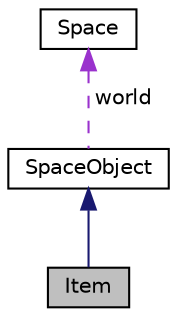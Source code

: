 digraph "Item"
{
  edge [fontname="Helvetica",fontsize="10",labelfontname="Helvetica",labelfontsize="10"];
  node [fontname="Helvetica",fontsize="10",shape=record];
  Node4 [label="Item",height=0.2,width=0.4,color="black", fillcolor="grey75", style="filled", fontcolor="black"];
  Node5 -> Node4 [dir="back",color="midnightblue",fontsize="10",style="solid",fontname="Helvetica"];
  Node5 [label="SpaceObject",height=0.2,width=0.4,color="black", fillcolor="white", style="filled",URL="$class_space_object.html"];
  Node6 -> Node5 [dir="back",color="darkorchid3",fontsize="10",style="dashed",label=" world" ,fontname="Helvetica"];
  Node6 [label="Space",height=0.2,width=0.4,color="black", fillcolor="white", style="filled",URL="$class_space.html"];
}
